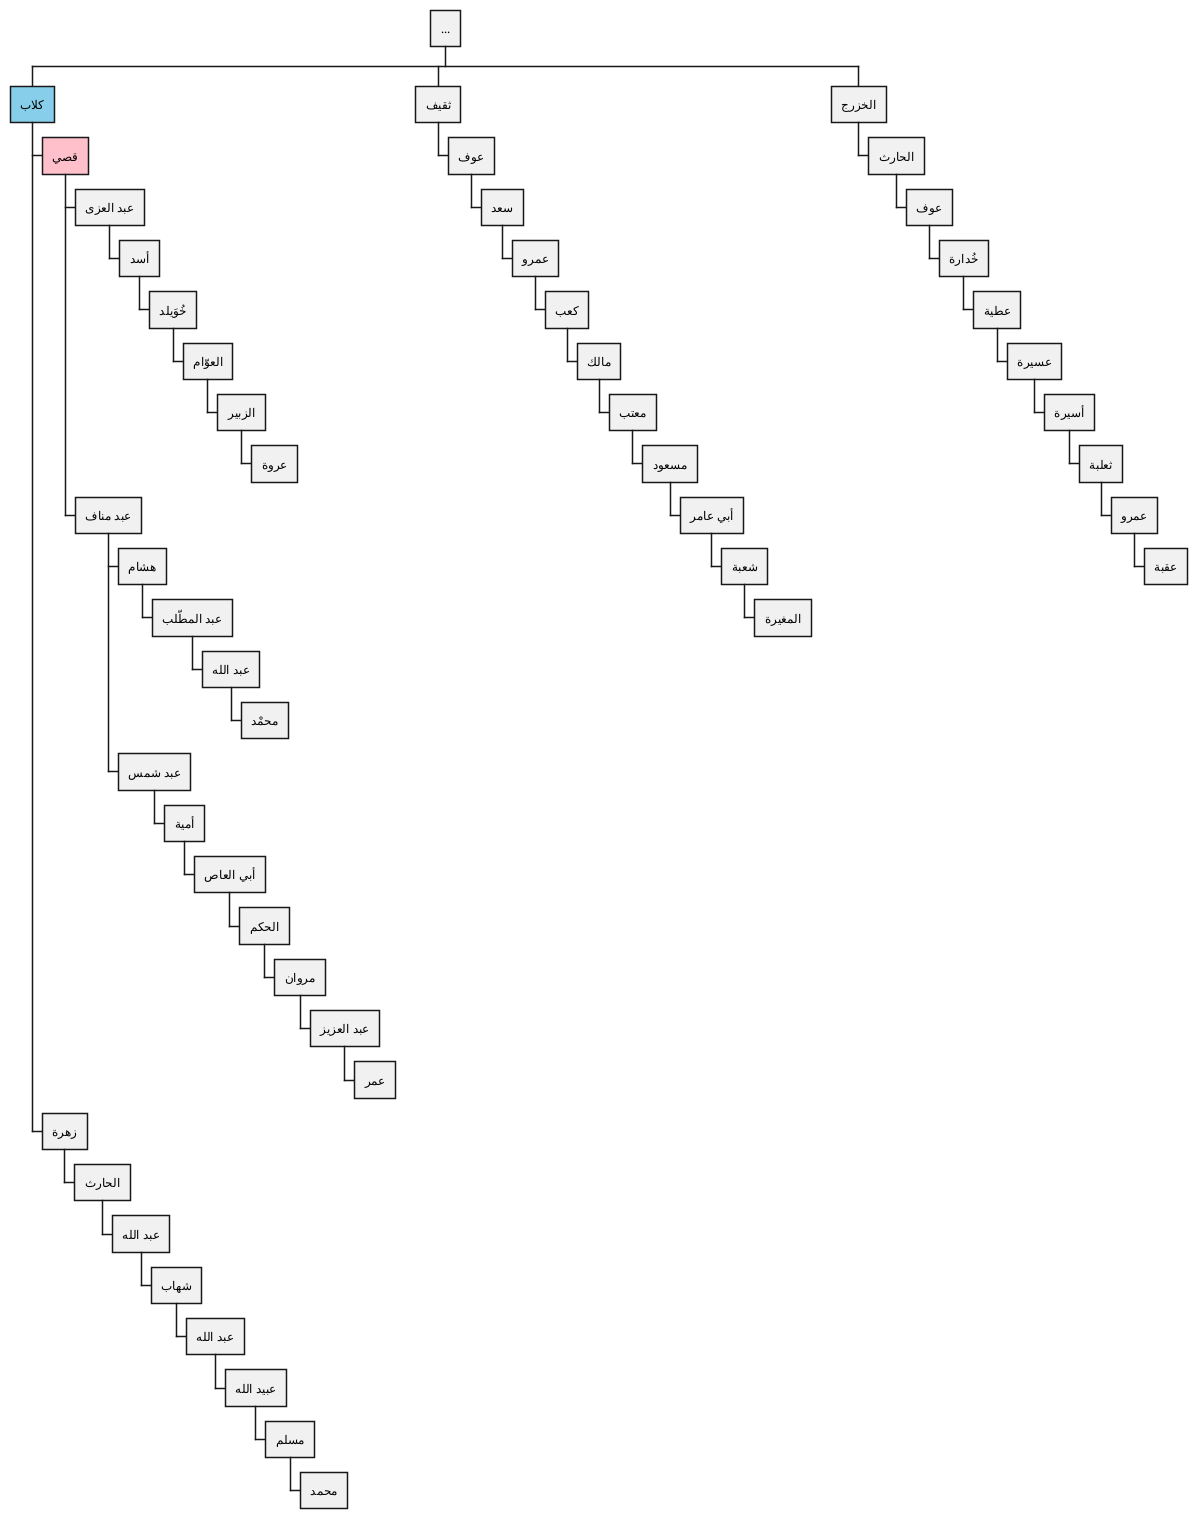 @startwbs

skinparam defaultFontName Helvetica
skinparam DefaultTextAlignment right

* ...

**[#SkyBlue] كلاب
***[#pink] قصي
**** عبد العزى
***** أسد
****** خُوَيلد
******* العوّام
******** الزبير
********* عروة

**** عبد مناف
***** هشام
****** عبد المطّلب
******* عبد الله
******** محمْد

***** عبد شمس
****** أمية
******* أبي العاص
******** الحكم
********* مروان
********** عبد العزيز
*********** عمر

*** زهرة
**** الحارث
***** عبد الله
****** شهاب
******* عبد الله
******** عبيد الله
********* مسلم
********** محمد

** ثقيف
*** عوف
**** سعد
***** عمرو
****** كعب
******* مالك
******** معتب
********* مسعود
********** أبي عامر
*********** شعبة
************ المغيرة

** الخزرج
*** الحارث
**** عوف
***** خُدارة
****** عطية
******* عسيرة
******** أسيرة
********* ثعلبة
********** عمرو
*********** عقبة

@endwbs
